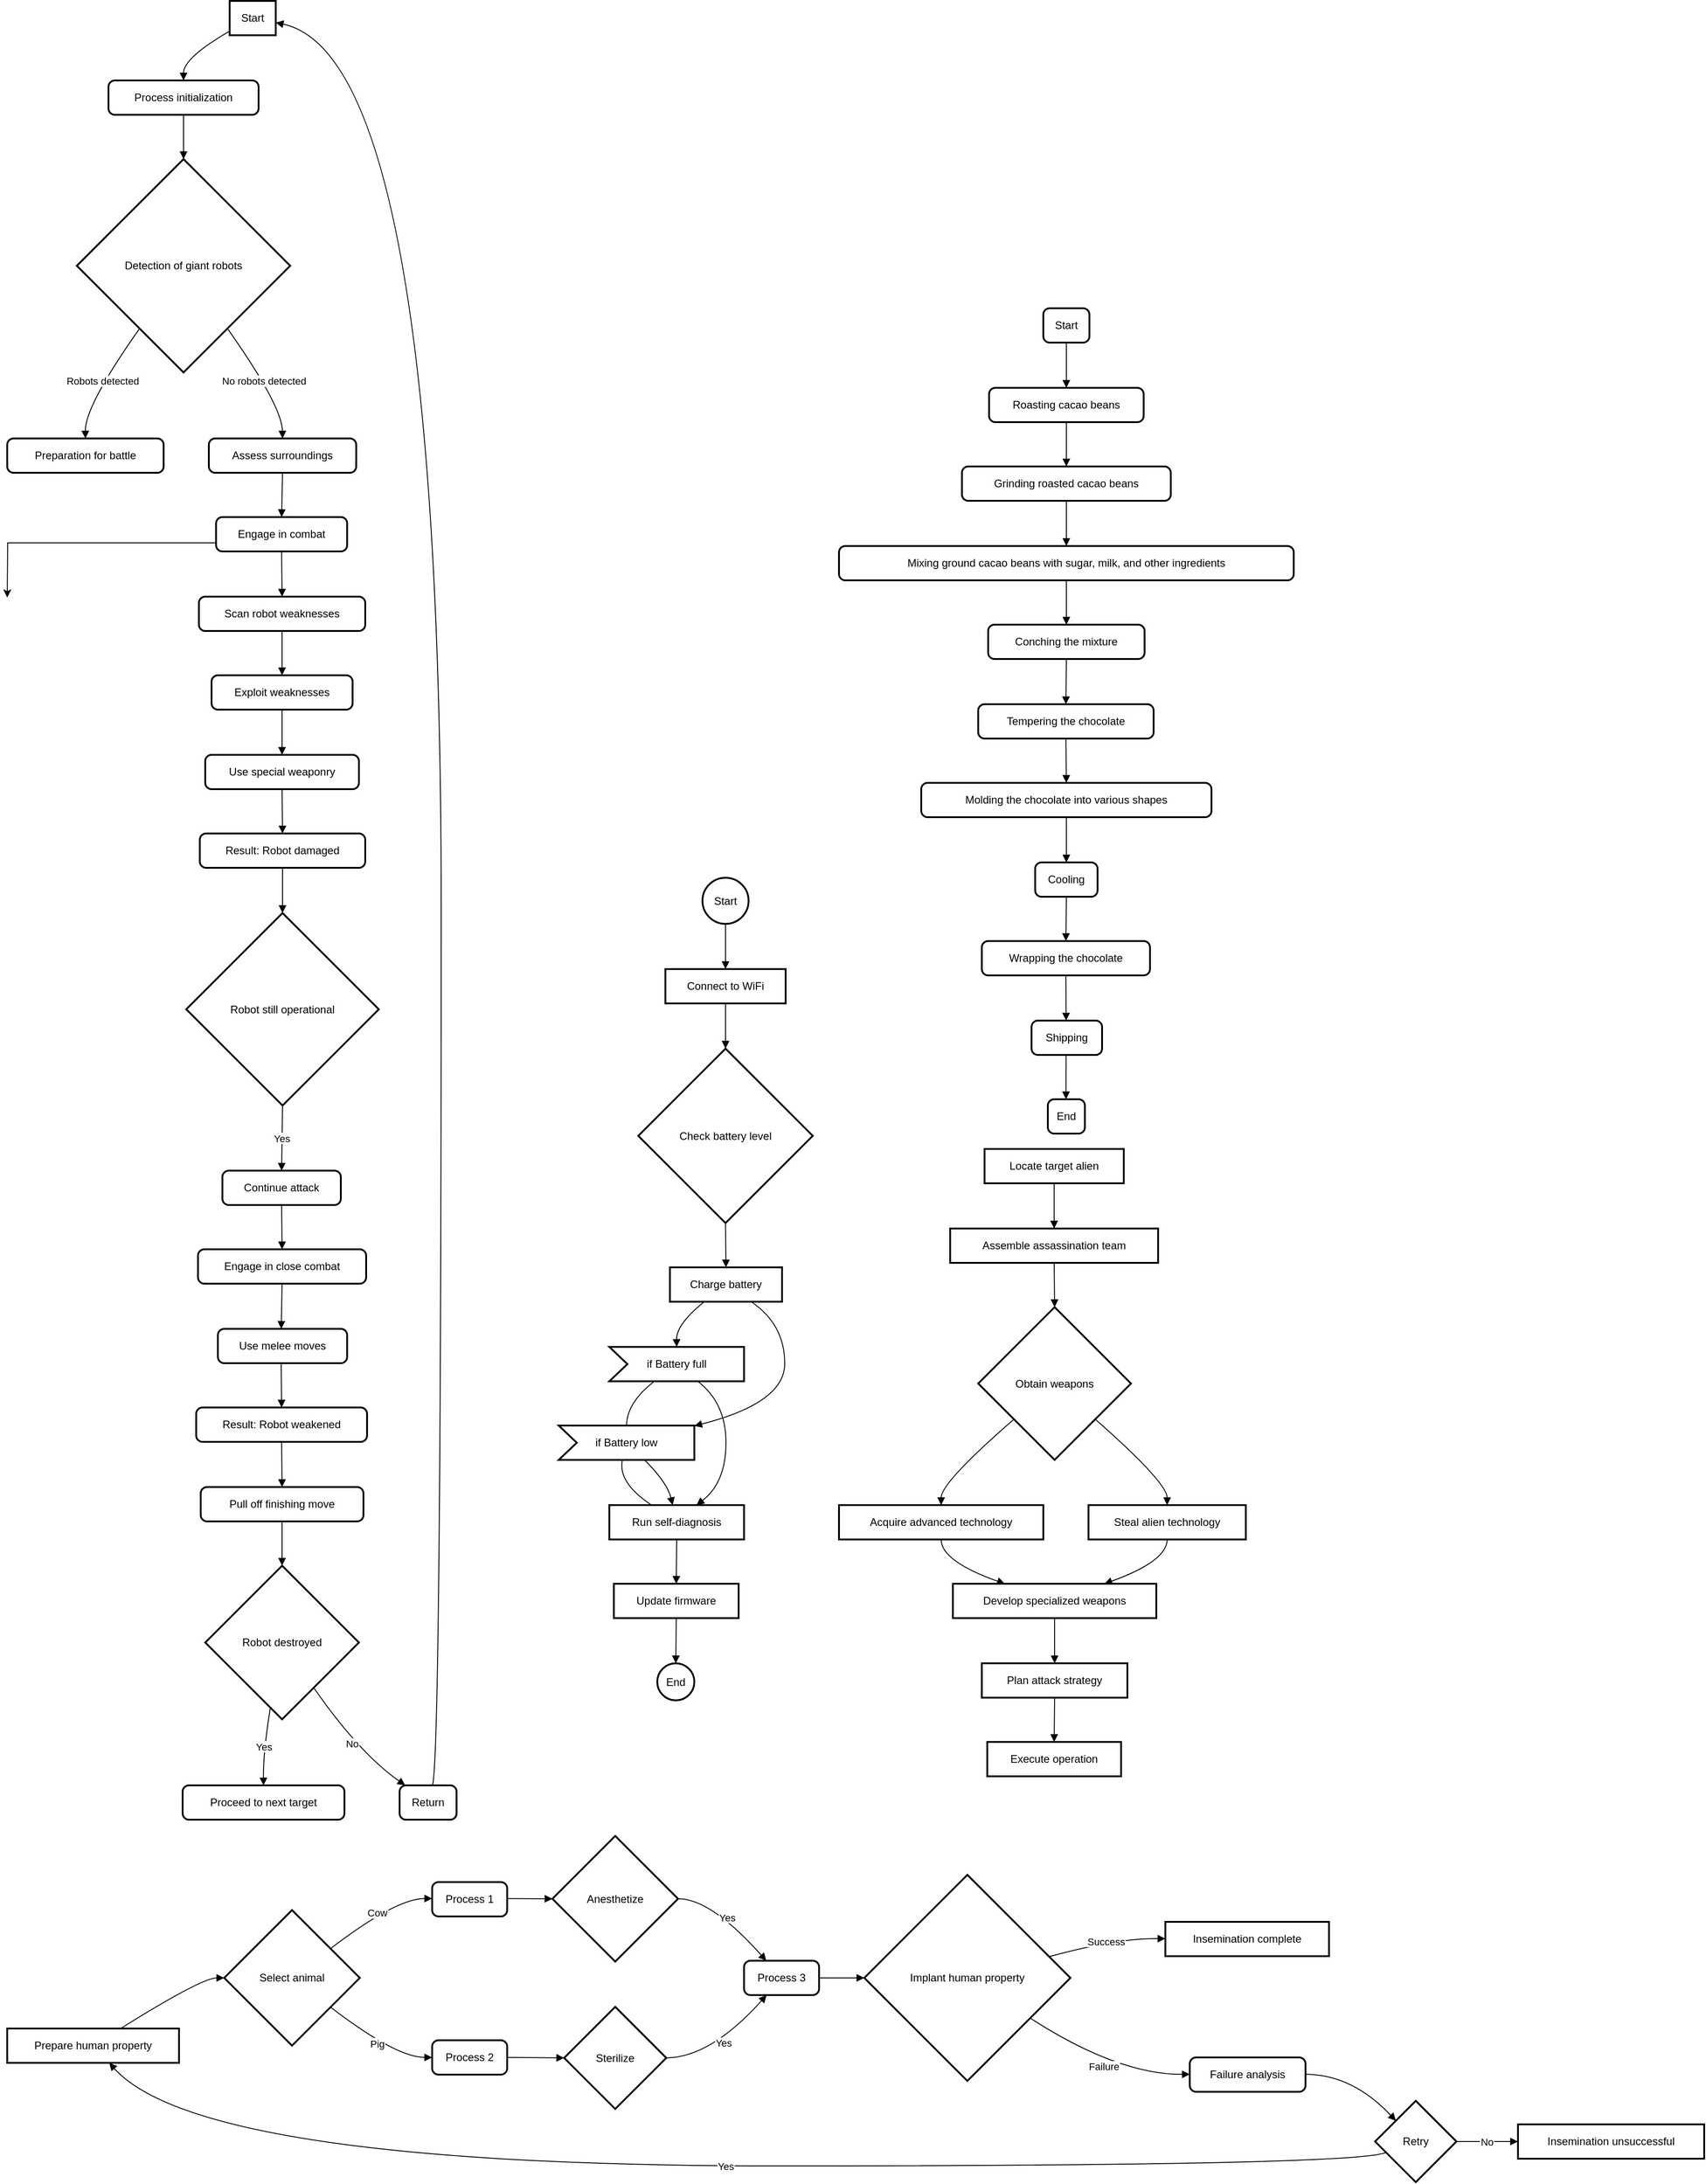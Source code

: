 <mxfile version="24.7.6">
  <diagram name="Page-1" id="R3QL27ZRKSAXmsxr0TTM">
    <mxGraphModel dx="1333" dy="698" grid="1" gridSize="10" guides="1" tooltips="1" connect="1" arrows="1" fold="1" page="1" pageScale="1" pageWidth="850" pageHeight="1100" math="0" shadow="0">
      <root>
        <mxCell id="0" />
        <mxCell id="1" parent="0" />
        <mxCell id="m0V3_cafG3HXBkxv4FI2-154" value="Start" style="whiteSpace=wrap;strokeWidth=2;" parent="1" vertex="1">
          <mxGeometry x="266" y="250" width="51" height="38" as="geometry" />
        </mxCell>
        <mxCell id="m0V3_cafG3HXBkxv4FI2-155" value="Process initialization" style="rounded=1;absoluteArcSize=1;arcSize=14;whiteSpace=wrap;strokeWidth=2;" parent="1" vertex="1">
          <mxGeometry x="132" y="338" width="166" height="38" as="geometry" />
        </mxCell>
        <mxCell id="m0V3_cafG3HXBkxv4FI2-156" value="Detection of giant robots" style="rhombus;strokeWidth=2;whiteSpace=wrap;" parent="1" vertex="1">
          <mxGeometry x="97" y="425" width="236" height="236" as="geometry" />
        </mxCell>
        <mxCell id="m0V3_cafG3HXBkxv4FI2-157" value="Preparation for battle" style="rounded=1;absoluteArcSize=1;arcSize=14;whiteSpace=wrap;strokeWidth=2;" parent="1" vertex="1">
          <mxGeometry x="20" y="734" width="173" height="38" as="geometry" />
        </mxCell>
        <mxCell id="m0V3_cafG3HXBkxv4FI2-158" value="Assess surroundings" style="rounded=1;absoluteArcSize=1;arcSize=14;whiteSpace=wrap;strokeWidth=2;" parent="1" vertex="1">
          <mxGeometry x="243" y="734" width="163" height="38" as="geometry" />
        </mxCell>
        <mxCell id="SsZHhjjecD1MKSMmekDV-85" style="edgeStyle=orthogonalEdgeStyle;rounded=0;orthogonalLoop=1;jettySize=auto;html=1;exitX=0;exitY=0.75;exitDx=0;exitDy=0;" edge="1" parent="1" source="m0V3_cafG3HXBkxv4FI2-159">
          <mxGeometry relative="1" as="geometry">
            <mxPoint x="20" y="910" as="targetPoint" />
          </mxGeometry>
        </mxCell>
        <mxCell id="m0V3_cafG3HXBkxv4FI2-159" value="Engage in combat" style="rounded=1;absoluteArcSize=1;arcSize=14;whiteSpace=wrap;strokeWidth=2;" parent="1" vertex="1">
          <mxGeometry x="251" y="821" width="145" height="38" as="geometry" />
        </mxCell>
        <mxCell id="m0V3_cafG3HXBkxv4FI2-160" value="Scan robot weaknesses" style="rounded=1;absoluteArcSize=1;arcSize=14;whiteSpace=wrap;strokeWidth=2;" parent="1" vertex="1">
          <mxGeometry x="232" y="909" width="184" height="38" as="geometry" />
        </mxCell>
        <mxCell id="m0V3_cafG3HXBkxv4FI2-161" value="Exploit weaknesses" style="rounded=1;absoluteArcSize=1;arcSize=14;whiteSpace=wrap;strokeWidth=2;" parent="1" vertex="1">
          <mxGeometry x="246" y="996" width="156" height="38" as="geometry" />
        </mxCell>
        <mxCell id="m0V3_cafG3HXBkxv4FI2-162" value="Use special weaponry" style="rounded=1;absoluteArcSize=1;arcSize=14;whiteSpace=wrap;strokeWidth=2;" parent="1" vertex="1">
          <mxGeometry x="239" y="1084" width="170" height="38" as="geometry" />
        </mxCell>
        <mxCell id="m0V3_cafG3HXBkxv4FI2-163" value="Result: Robot damaged" style="rounded=1;absoluteArcSize=1;arcSize=14;whiteSpace=wrap;strokeWidth=2;" parent="1" vertex="1">
          <mxGeometry x="233" y="1171" width="183" height="38" as="geometry" />
        </mxCell>
        <mxCell id="m0V3_cafG3HXBkxv4FI2-164" value="Robot still operational" style="rhombus;strokeWidth=2;whiteSpace=wrap;" parent="1" vertex="1">
          <mxGeometry x="218" y="1259" width="213" height="213" as="geometry" />
        </mxCell>
        <mxCell id="m0V3_cafG3HXBkxv4FI2-165" value="Continue attack" style="rounded=1;absoluteArcSize=1;arcSize=14;whiteSpace=wrap;strokeWidth=2;" parent="1" vertex="1">
          <mxGeometry x="258" y="1544" width="131" height="38" as="geometry" />
        </mxCell>
        <mxCell id="m0V3_cafG3HXBkxv4FI2-166" value="Engage in close combat" style="rounded=1;absoluteArcSize=1;arcSize=14;whiteSpace=wrap;strokeWidth=2;" parent="1" vertex="1">
          <mxGeometry x="231" y="1631" width="186" height="38" as="geometry" />
        </mxCell>
        <mxCell id="m0V3_cafG3HXBkxv4FI2-167" value="Use melee moves" style="rounded=1;absoluteArcSize=1;arcSize=14;whiteSpace=wrap;strokeWidth=2;" parent="1" vertex="1">
          <mxGeometry x="253" y="1719" width="143" height="38" as="geometry" />
        </mxCell>
        <mxCell id="m0V3_cafG3HXBkxv4FI2-168" value="Result: Robot weakened" style="rounded=1;absoluteArcSize=1;arcSize=14;whiteSpace=wrap;strokeWidth=2;" parent="1" vertex="1">
          <mxGeometry x="229" y="1806" width="189" height="38" as="geometry" />
        </mxCell>
        <mxCell id="m0V3_cafG3HXBkxv4FI2-169" value="Pull off finishing move" style="rounded=1;absoluteArcSize=1;arcSize=14;whiteSpace=wrap;strokeWidth=2;" parent="1" vertex="1">
          <mxGeometry x="234" y="1894" width="180" height="38" as="geometry" />
        </mxCell>
        <mxCell id="m0V3_cafG3HXBkxv4FI2-170" value="Robot destroyed" style="rhombus;strokeWidth=2;whiteSpace=wrap;" parent="1" vertex="1">
          <mxGeometry x="239" y="1981" width="170" height="170" as="geometry" />
        </mxCell>
        <mxCell id="m0V3_cafG3HXBkxv4FI2-171" value="Proceed to next target" style="rounded=1;absoluteArcSize=1;arcSize=14;whiteSpace=wrap;strokeWidth=2;" parent="1" vertex="1">
          <mxGeometry x="214" y="2224" width="179" height="38" as="geometry" />
        </mxCell>
        <mxCell id="m0V3_cafG3HXBkxv4FI2-172" value="Return" style="rounded=1;absoluteArcSize=1;arcSize=14;whiteSpace=wrap;strokeWidth=2;" parent="1" vertex="1">
          <mxGeometry x="454" y="2224" width="63" height="38" as="geometry" />
        </mxCell>
        <mxCell id="m0V3_cafG3HXBkxv4FI2-173" value="" style="curved=1;startArrow=none;endArrow=block;exitX=0;exitY=0.88;entryX=0.5;entryY=-0.01;rounded=0;" parent="1" source="m0V3_cafG3HXBkxv4FI2-154" target="m0V3_cafG3HXBkxv4FI2-155" edge="1">
          <mxGeometry relative="1" as="geometry">
            <Array as="points">
              <mxPoint x="215" y="313" />
            </Array>
          </mxGeometry>
        </mxCell>
        <mxCell id="m0V3_cafG3HXBkxv4FI2-174" value="" style="curved=1;startArrow=none;endArrow=block;exitX=0.5;exitY=0.97;entryX=0.5;entryY=0;rounded=0;" parent="1" source="m0V3_cafG3HXBkxv4FI2-155" target="m0V3_cafG3HXBkxv4FI2-156" edge="1">
          <mxGeometry relative="1" as="geometry">
            <Array as="points" />
          </mxGeometry>
        </mxCell>
        <mxCell id="m0V3_cafG3HXBkxv4FI2-175" value="Robots detected" style="curved=1;startArrow=none;endArrow=block;exitX=0.15;exitY=1;entryX=0.5;entryY=-0.01;rounded=0;" parent="1" source="m0V3_cafG3HXBkxv4FI2-156" target="m0V3_cafG3HXBkxv4FI2-157" edge="1">
          <mxGeometry relative="1" as="geometry">
            <Array as="points">
              <mxPoint x="106" y="698" />
            </Array>
          </mxGeometry>
        </mxCell>
        <mxCell id="m0V3_cafG3HXBkxv4FI2-176" value="No robots detected" style="curved=1;startArrow=none;endArrow=block;exitX=0.85;exitY=1;entryX=0.5;entryY=-0.01;rounded=0;" parent="1" source="m0V3_cafG3HXBkxv4FI2-156" target="m0V3_cafG3HXBkxv4FI2-158" edge="1">
          <mxGeometry relative="1" as="geometry">
            <Array as="points">
              <mxPoint x="324" y="698" />
            </Array>
          </mxGeometry>
        </mxCell>
        <mxCell id="m0V3_cafG3HXBkxv4FI2-177" value="" style="curved=1;startArrow=none;endArrow=block;exitX=0.5;exitY=0.98;entryX=0.5;entryY=0.01;rounded=0;" parent="1" source="m0V3_cafG3HXBkxv4FI2-158" target="m0V3_cafG3HXBkxv4FI2-159" edge="1">
          <mxGeometry relative="1" as="geometry">
            <Array as="points" />
          </mxGeometry>
        </mxCell>
        <mxCell id="m0V3_cafG3HXBkxv4FI2-178" value="" style="curved=1;startArrow=none;endArrow=block;exitX=0.5;exitY=0.99;entryX=0.5;entryY=-0.01;rounded=0;" parent="1" source="m0V3_cafG3HXBkxv4FI2-159" target="m0V3_cafG3HXBkxv4FI2-160" edge="1">
          <mxGeometry relative="1" as="geometry">
            <Array as="points" />
          </mxGeometry>
        </mxCell>
        <mxCell id="m0V3_cafG3HXBkxv4FI2-179" value="" style="curved=1;startArrow=none;endArrow=block;exitX=0.5;exitY=0.98;entryX=0.5;entryY=0.01;rounded=0;" parent="1" source="m0V3_cafG3HXBkxv4FI2-160" target="m0V3_cafG3HXBkxv4FI2-161" edge="1">
          <mxGeometry relative="1" as="geometry">
            <Array as="points" />
          </mxGeometry>
        </mxCell>
        <mxCell id="m0V3_cafG3HXBkxv4FI2-180" value="" style="curved=1;startArrow=none;endArrow=block;exitX=0.5;exitY=0.99;entryX=0.5;entryY=-0.01;rounded=0;" parent="1" source="m0V3_cafG3HXBkxv4FI2-161" target="m0V3_cafG3HXBkxv4FI2-162" edge="1">
          <mxGeometry relative="1" as="geometry">
            <Array as="points" />
          </mxGeometry>
        </mxCell>
        <mxCell id="m0V3_cafG3HXBkxv4FI2-181" value="" style="curved=1;startArrow=none;endArrow=block;exitX=0.5;exitY=0.98;entryX=0.5;entryY=0.01;rounded=0;" parent="1" source="m0V3_cafG3HXBkxv4FI2-162" target="m0V3_cafG3HXBkxv4FI2-163" edge="1">
          <mxGeometry relative="1" as="geometry">
            <Array as="points" />
          </mxGeometry>
        </mxCell>
        <mxCell id="m0V3_cafG3HXBkxv4FI2-182" value="" style="curved=1;startArrow=none;endArrow=block;exitX=0.5;exitY=0.99;entryX=0.5;entryY=0;rounded=0;" parent="1" source="m0V3_cafG3HXBkxv4FI2-163" target="m0V3_cafG3HXBkxv4FI2-164" edge="1">
          <mxGeometry relative="1" as="geometry">
            <Array as="points" />
          </mxGeometry>
        </mxCell>
        <mxCell id="m0V3_cafG3HXBkxv4FI2-183" value="Yes" style="curved=1;startArrow=none;endArrow=block;exitX=0.5;exitY=1;entryX=0.5;entryY=-0.01;rounded=0;" parent="1" source="m0V3_cafG3HXBkxv4FI2-164" target="m0V3_cafG3HXBkxv4FI2-165" edge="1">
          <mxGeometry relative="1" as="geometry">
            <Array as="points" />
          </mxGeometry>
        </mxCell>
        <mxCell id="m0V3_cafG3HXBkxv4FI2-184" value="" style="curved=1;startArrow=none;endArrow=block;exitX=0.5;exitY=0.98;entryX=0.5;entryY=0.01;rounded=0;" parent="1" source="m0V3_cafG3HXBkxv4FI2-165" target="m0V3_cafG3HXBkxv4FI2-166" edge="1">
          <mxGeometry relative="1" as="geometry">
            <Array as="points" />
          </mxGeometry>
        </mxCell>
        <mxCell id="m0V3_cafG3HXBkxv4FI2-185" value="" style="curved=1;startArrow=none;endArrow=block;exitX=0.5;exitY=0.99;entryX=0.49;entryY=-0.01;rounded=0;" parent="1" source="m0V3_cafG3HXBkxv4FI2-166" target="m0V3_cafG3HXBkxv4FI2-167" edge="1">
          <mxGeometry relative="1" as="geometry">
            <Array as="points" />
          </mxGeometry>
        </mxCell>
        <mxCell id="m0V3_cafG3HXBkxv4FI2-186" value="" style="curved=1;startArrow=none;endArrow=block;exitX=0.49;exitY=0.98;entryX=0.5;entryY=0.01;rounded=0;" parent="1" source="m0V3_cafG3HXBkxv4FI2-167" target="m0V3_cafG3HXBkxv4FI2-168" edge="1">
          <mxGeometry relative="1" as="geometry">
            <Array as="points" />
          </mxGeometry>
        </mxCell>
        <mxCell id="m0V3_cafG3HXBkxv4FI2-187" value="" style="curved=1;startArrow=none;endArrow=block;exitX=0.5;exitY=0.99;entryX=0.5;entryY=-0.01;rounded=0;" parent="1" source="m0V3_cafG3HXBkxv4FI2-168" target="m0V3_cafG3HXBkxv4FI2-169" edge="1">
          <mxGeometry relative="1" as="geometry">
            <Array as="points" />
          </mxGeometry>
        </mxCell>
        <mxCell id="m0V3_cafG3HXBkxv4FI2-188" value="" style="curved=1;startArrow=none;endArrow=block;exitX=0.5;exitY=0.98;entryX=0.5;entryY=0;rounded=0;" parent="1" source="m0V3_cafG3HXBkxv4FI2-169" target="m0V3_cafG3HXBkxv4FI2-170" edge="1">
          <mxGeometry relative="1" as="geometry">
            <Array as="points" />
          </mxGeometry>
        </mxCell>
        <mxCell id="m0V3_cafG3HXBkxv4FI2-189" value="Yes" style="curved=1;startArrow=none;endArrow=block;exitX=0.41;exitY=1;entryX=0.5;entryY=-0.01;rounded=0;" parent="1" source="m0V3_cafG3HXBkxv4FI2-170" target="m0V3_cafG3HXBkxv4FI2-171" edge="1">
          <mxGeometry relative="1" as="geometry">
            <Array as="points">
              <mxPoint x="303" y="2188" />
            </Array>
          </mxGeometry>
        </mxCell>
        <mxCell id="m0V3_cafG3HXBkxv4FI2-190" value="No" style="curved=1;startArrow=none;endArrow=block;exitX=0.85;exitY=1;entryX=0.09;entryY=-0.01;rounded=0;" parent="1" source="m0V3_cafG3HXBkxv4FI2-170" target="m0V3_cafG3HXBkxv4FI2-172" edge="1">
          <mxGeometry relative="1" as="geometry">
            <Array as="points">
              <mxPoint x="409" y="2188" />
            </Array>
          </mxGeometry>
        </mxCell>
        <mxCell id="m0V3_cafG3HXBkxv4FI2-191" value="" style="curved=1;startArrow=none;endArrow=block;exitX=0.58;exitY=-0.01;entryX=1;entryY=0.63;rounded=0;" parent="1" source="m0V3_cafG3HXBkxv4FI2-172" target="m0V3_cafG3HXBkxv4FI2-154" edge="1">
          <mxGeometry relative="1" as="geometry">
            <Array as="points">
              <mxPoint x="500" y="2188" />
              <mxPoint x="500" y="313" />
            </Array>
          </mxGeometry>
        </mxCell>
        <mxCell id="m0V3_cafG3HXBkxv4FI2-192" value="Start" style="ellipse;aspect=fixed;strokeWidth=2;whiteSpace=wrap;" parent="1" vertex="1">
          <mxGeometry x="789" y="1220" width="51" height="51" as="geometry" />
        </mxCell>
        <mxCell id="m0V3_cafG3HXBkxv4FI2-193" value="Connect to WiFi" style="whiteSpace=wrap;strokeWidth=2;" parent="1" vertex="1">
          <mxGeometry x="748" y="1321" width="133" height="38" as="geometry" />
        </mxCell>
        <mxCell id="m0V3_cafG3HXBkxv4FI2-194" value="Check battery level" style="rhombus;strokeWidth=2;whiteSpace=wrap;" parent="1" vertex="1">
          <mxGeometry x="718" y="1409" width="193" height="193" as="geometry" />
        </mxCell>
        <mxCell id="m0V3_cafG3HXBkxv4FI2-195" value="Charge battery" style="whiteSpace=wrap;strokeWidth=2;" parent="1" vertex="1">
          <mxGeometry x="753" y="1651" width="124" height="38" as="geometry" />
        </mxCell>
        <mxCell id="m0V3_cafG3HXBkxv4FI2-196" value="if Battery full" style="shape=mxgraph.arrows2.arrow;dy=0;dx=0;notch=20;strokeWidth=2;whiteSpace=wrap;" parent="1" vertex="1">
          <mxGeometry x="686" y="1739" width="149" height="38" as="geometry" />
        </mxCell>
        <mxCell id="m0V3_cafG3HXBkxv4FI2-197" value="if Battery low" style="shape=mxgraph.arrows2.arrow;dy=0;dx=0;notch=20;strokeWidth=2;whiteSpace=wrap;" parent="1" vertex="1">
          <mxGeometry x="630" y="1826" width="150" height="38" as="geometry" />
        </mxCell>
        <mxCell id="m0V3_cafG3HXBkxv4FI2-198" value="Run self-diagnosis" style="whiteSpace=wrap;strokeWidth=2;" parent="1" vertex="1">
          <mxGeometry x="686" y="1914" width="149" height="38" as="geometry" />
        </mxCell>
        <mxCell id="m0V3_cafG3HXBkxv4FI2-199" value="Update firmware" style="whiteSpace=wrap;strokeWidth=2;" parent="1" vertex="1">
          <mxGeometry x="691" y="2001" width="138" height="38" as="geometry" />
        </mxCell>
        <mxCell id="m0V3_cafG3HXBkxv4FI2-200" value="End" style="ellipse;aspect=fixed;strokeWidth=2;whiteSpace=wrap;" parent="1" vertex="1">
          <mxGeometry x="739" y="2089" width="41" height="41" as="geometry" />
        </mxCell>
        <mxCell id="m0V3_cafG3HXBkxv4FI2-201" value="" style="curved=1;startArrow=none;endArrow=none;exitX=0.34;exitY=0.98;entryX=0.5;entryY=0.01;rounded=0;" parent="1" source="m0V3_cafG3HXBkxv4FI2-196" target="m0V3_cafG3HXBkxv4FI2-197" edge="1">
          <mxGeometry relative="1" as="geometry">
            <Array as="points">
              <mxPoint x="705" y="1801" />
            </Array>
          </mxGeometry>
        </mxCell>
        <mxCell id="m0V3_cafG3HXBkxv4FI2-202" value="" style="curved=1;startArrow=none;endArrow=none;exitX=0.47;exitY=0.99;entryX=0.31;entryY=-0.01;rounded=0;" parent="1" source="m0V3_cafG3HXBkxv4FI2-197" target="m0V3_cafG3HXBkxv4FI2-198" edge="1">
          <mxGeometry relative="1" as="geometry">
            <Array as="points">
              <mxPoint x="695" y="1889" />
            </Array>
          </mxGeometry>
        </mxCell>
        <mxCell id="m0V3_cafG3HXBkxv4FI2-203" value="" style="curved=1;startArrow=none;endArrow=block;exitX=0.5;exitY=1;entryX=0.5;entryY=0.01;rounded=0;" parent="1" source="m0V3_cafG3HXBkxv4FI2-192" target="m0V3_cafG3HXBkxv4FI2-193" edge="1">
          <mxGeometry relative="1" as="geometry">
            <Array as="points" />
          </mxGeometry>
        </mxCell>
        <mxCell id="m0V3_cafG3HXBkxv4FI2-204" value="" style="curved=1;startArrow=none;endArrow=block;exitX=0.5;exitY=0.99;entryX=0.5;entryY=0;rounded=0;" parent="1" source="m0V3_cafG3HXBkxv4FI2-193" target="m0V3_cafG3HXBkxv4FI2-194" edge="1">
          <mxGeometry relative="1" as="geometry">
            <Array as="points" />
          </mxGeometry>
        </mxCell>
        <mxCell id="m0V3_cafG3HXBkxv4FI2-205" value="" style="curved=1;startArrow=none;endArrow=block;exitX=0.5;exitY=1;entryX=0.5;entryY=0.01;rounded=0;" parent="1" source="m0V3_cafG3HXBkxv4FI2-194" target="m0V3_cafG3HXBkxv4FI2-195" edge="1">
          <mxGeometry relative="1" as="geometry">
            <Array as="points" />
          </mxGeometry>
        </mxCell>
        <mxCell id="m0V3_cafG3HXBkxv4FI2-206" value="" style="curved=1;startArrow=none;endArrow=block;exitX=0.31;exitY=0.99;entryX=0.5;entryY=-0.01;rounded=0;" parent="1" source="m0V3_cafG3HXBkxv4FI2-195" target="m0V3_cafG3HXBkxv4FI2-196" edge="1">
          <mxGeometry relative="1" as="geometry">
            <Array as="points">
              <mxPoint x="760" y="1714" />
            </Array>
          </mxGeometry>
        </mxCell>
        <mxCell id="m0V3_cafG3HXBkxv4FI2-207" value="" style="curved=1;startArrow=none;endArrow=block;exitX=0.72;exitY=0.99;entryX=1;entryY=0.01;rounded=0;" parent="1" source="m0V3_cafG3HXBkxv4FI2-195" target="m0V3_cafG3HXBkxv4FI2-197" edge="1">
          <mxGeometry relative="1" as="geometry">
            <Array as="points">
              <mxPoint x="880" y="1714" />
              <mxPoint x="880" y="1801" />
            </Array>
          </mxGeometry>
        </mxCell>
        <mxCell id="m0V3_cafG3HXBkxv4FI2-208" value="" style="curved=1;startArrow=none;endArrow=block;exitX=0.65;exitY=0.98;entryX=0.65;entryY=-0.01;rounded=0;" parent="1" source="m0V3_cafG3HXBkxv4FI2-196" target="m0V3_cafG3HXBkxv4FI2-198" edge="1">
          <mxGeometry relative="1" as="geometry">
            <Array as="points">
              <mxPoint x="815" y="1801" />
              <mxPoint x="815" y="1889" />
            </Array>
          </mxGeometry>
        </mxCell>
        <mxCell id="m0V3_cafG3HXBkxv4FI2-209" value="" style="curved=1;startArrow=none;endArrow=block;exitX=0.63;exitY=0.99;entryX=0.47;entryY=-0.01;rounded=0;" parent="1" source="m0V3_cafG3HXBkxv4FI2-197" target="m0V3_cafG3HXBkxv4FI2-198" edge="1">
          <mxGeometry relative="1" as="geometry">
            <Array as="points">
              <mxPoint x="750" y="1889" />
            </Array>
          </mxGeometry>
        </mxCell>
        <mxCell id="m0V3_cafG3HXBkxv4FI2-210" value="" style="curved=1;startArrow=none;endArrow=block;exitX=0.5;exitY=0.98;entryX=0.5;entryY=0.01;rounded=0;" parent="1" source="m0V3_cafG3HXBkxv4FI2-198" target="m0V3_cafG3HXBkxv4FI2-199" edge="1">
          <mxGeometry relative="1" as="geometry">
            <Array as="points" />
          </mxGeometry>
        </mxCell>
        <mxCell id="m0V3_cafG3HXBkxv4FI2-211" value="" style="curved=1;startArrow=none;endArrow=block;exitX=0.5;exitY=0.99;entryX=0.51;entryY=-0.01;rounded=0;" parent="1" source="m0V3_cafG3HXBkxv4FI2-199" target="m0V3_cafG3HXBkxv4FI2-200" edge="1">
          <mxGeometry relative="1" as="geometry">
            <Array as="points" />
          </mxGeometry>
        </mxCell>
        <mxCell id="SsZHhjjecD1MKSMmekDV-1" value="Start" style="rounded=1;absoluteArcSize=1;arcSize=14;whiteSpace=wrap;strokeWidth=2;" vertex="1" parent="1">
          <mxGeometry x="1166" y="590" width="51" height="38" as="geometry" />
        </mxCell>
        <mxCell id="SsZHhjjecD1MKSMmekDV-2" value="Roasting cacao beans" style="rounded=1;absoluteArcSize=1;arcSize=14;whiteSpace=wrap;strokeWidth=2;" vertex="1" parent="1">
          <mxGeometry x="1106" y="678" width="171" height="38" as="geometry" />
        </mxCell>
        <mxCell id="SsZHhjjecD1MKSMmekDV-3" value="Grinding roasted cacao beans" style="rounded=1;absoluteArcSize=1;arcSize=14;whiteSpace=wrap;strokeWidth=2;" vertex="1" parent="1">
          <mxGeometry x="1076" y="765" width="231" height="38" as="geometry" />
        </mxCell>
        <mxCell id="SsZHhjjecD1MKSMmekDV-4" value="Mixing ground cacao beans with sugar, milk, and other ingredients" style="rounded=1;absoluteArcSize=1;arcSize=14;whiteSpace=wrap;strokeWidth=2;" vertex="1" parent="1">
          <mxGeometry x="940" y="853" width="503" height="38" as="geometry" />
        </mxCell>
        <mxCell id="SsZHhjjecD1MKSMmekDV-5" value="Conching the mixture" style="rounded=1;absoluteArcSize=1;arcSize=14;whiteSpace=wrap;strokeWidth=2;" vertex="1" parent="1">
          <mxGeometry x="1105" y="940" width="173" height="38" as="geometry" />
        </mxCell>
        <mxCell id="SsZHhjjecD1MKSMmekDV-6" value="Tempering the chocolate" style="rounded=1;absoluteArcSize=1;arcSize=14;whiteSpace=wrap;strokeWidth=2;" vertex="1" parent="1">
          <mxGeometry x="1094" y="1028" width="194" height="38" as="geometry" />
        </mxCell>
        <mxCell id="SsZHhjjecD1MKSMmekDV-7" value="Molding the chocolate into various shapes" style="rounded=1;absoluteArcSize=1;arcSize=14;whiteSpace=wrap;strokeWidth=2;" vertex="1" parent="1">
          <mxGeometry x="1031" y="1115" width="321" height="38" as="geometry" />
        </mxCell>
        <mxCell id="SsZHhjjecD1MKSMmekDV-8" value="Cooling" style="rounded=1;absoluteArcSize=1;arcSize=14;whiteSpace=wrap;strokeWidth=2;" vertex="1" parent="1">
          <mxGeometry x="1157" y="1203" width="69" height="38" as="geometry" />
        </mxCell>
        <mxCell id="SsZHhjjecD1MKSMmekDV-9" value="Wrapping the chocolate" style="rounded=1;absoluteArcSize=1;arcSize=14;whiteSpace=wrap;strokeWidth=2;" vertex="1" parent="1">
          <mxGeometry x="1098" y="1290" width="186" height="38" as="geometry" />
        </mxCell>
        <mxCell id="SsZHhjjecD1MKSMmekDV-10" value="Shipping" style="rounded=1;absoluteArcSize=1;arcSize=14;whiteSpace=wrap;strokeWidth=2;" vertex="1" parent="1">
          <mxGeometry x="1153" y="1378" width="78" height="38" as="geometry" />
        </mxCell>
        <mxCell id="SsZHhjjecD1MKSMmekDV-11" value="End" style="rounded=1;absoluteArcSize=1;arcSize=14;whiteSpace=wrap;strokeWidth=2;" vertex="1" parent="1">
          <mxGeometry x="1171" y="1465" width="41" height="38" as="geometry" />
        </mxCell>
        <mxCell id="SsZHhjjecD1MKSMmekDV-12" value="" style="curved=1;startArrow=none;endArrow=block;exitX=0.5;exitY=0.99;entryX=0.5;entryY=-0.01;rounded=0;" edge="1" parent="1" source="SsZHhjjecD1MKSMmekDV-1" target="SsZHhjjecD1MKSMmekDV-2">
          <mxGeometry relative="1" as="geometry">
            <Array as="points" />
          </mxGeometry>
        </mxCell>
        <mxCell id="SsZHhjjecD1MKSMmekDV-13" value="" style="curved=1;startArrow=none;endArrow=block;exitX=0.5;exitY=0.97;entryX=0.5;entryY=0;rounded=0;" edge="1" parent="1" source="SsZHhjjecD1MKSMmekDV-2" target="SsZHhjjecD1MKSMmekDV-3">
          <mxGeometry relative="1" as="geometry">
            <Array as="points" />
          </mxGeometry>
        </mxCell>
        <mxCell id="SsZHhjjecD1MKSMmekDV-14" value="" style="curved=1;startArrow=none;endArrow=block;exitX=0.5;exitY=0.99;entryX=0.5;entryY=-0.01;rounded=0;" edge="1" parent="1" source="SsZHhjjecD1MKSMmekDV-3" target="SsZHhjjecD1MKSMmekDV-4">
          <mxGeometry relative="1" as="geometry">
            <Array as="points" />
          </mxGeometry>
        </mxCell>
        <mxCell id="SsZHhjjecD1MKSMmekDV-15" value="" style="curved=1;startArrow=none;endArrow=block;exitX=0.5;exitY=0.97;entryX=0.5;entryY=0;rounded=0;" edge="1" parent="1" source="SsZHhjjecD1MKSMmekDV-4" target="SsZHhjjecD1MKSMmekDV-5">
          <mxGeometry relative="1" as="geometry">
            <Array as="points" />
          </mxGeometry>
        </mxCell>
        <mxCell id="SsZHhjjecD1MKSMmekDV-16" value="" style="curved=1;startArrow=none;endArrow=block;exitX=0.5;exitY=0.99;entryX=0.5;entryY=-0.01;rounded=0;" edge="1" parent="1" source="SsZHhjjecD1MKSMmekDV-5" target="SsZHhjjecD1MKSMmekDV-6">
          <mxGeometry relative="1" as="geometry">
            <Array as="points" />
          </mxGeometry>
        </mxCell>
        <mxCell id="SsZHhjjecD1MKSMmekDV-17" value="" style="curved=1;startArrow=none;endArrow=block;exitX=0.5;exitY=0.97;entryX=0.5;entryY=0;rounded=0;" edge="1" parent="1" source="SsZHhjjecD1MKSMmekDV-6" target="SsZHhjjecD1MKSMmekDV-7">
          <mxGeometry relative="1" as="geometry">
            <Array as="points" />
          </mxGeometry>
        </mxCell>
        <mxCell id="SsZHhjjecD1MKSMmekDV-18" value="" style="curved=1;startArrow=none;endArrow=block;exitX=0.5;exitY=0.99;entryX=0.5;entryY=-0.01;rounded=0;" edge="1" parent="1" source="SsZHhjjecD1MKSMmekDV-7" target="SsZHhjjecD1MKSMmekDV-8">
          <mxGeometry relative="1" as="geometry">
            <Array as="points" />
          </mxGeometry>
        </mxCell>
        <mxCell id="SsZHhjjecD1MKSMmekDV-19" value="" style="curved=1;startArrow=none;endArrow=block;exitX=0.5;exitY=0.97;entryX=0.5;entryY=0;rounded=0;" edge="1" parent="1" source="SsZHhjjecD1MKSMmekDV-8" target="SsZHhjjecD1MKSMmekDV-9">
          <mxGeometry relative="1" as="geometry">
            <Array as="points" />
          </mxGeometry>
        </mxCell>
        <mxCell id="SsZHhjjecD1MKSMmekDV-20" value="" style="curved=1;startArrow=none;endArrow=block;exitX=0.5;exitY=0.99;entryX=0.49;entryY=-0.01;rounded=0;" edge="1" parent="1" source="SsZHhjjecD1MKSMmekDV-9" target="SsZHhjjecD1MKSMmekDV-10">
          <mxGeometry relative="1" as="geometry">
            <Array as="points" />
          </mxGeometry>
        </mxCell>
        <mxCell id="SsZHhjjecD1MKSMmekDV-21" value="" style="curved=1;startArrow=none;endArrow=block;exitX=0.49;exitY=0.97;entryX=0.49;entryY=0;rounded=0;" edge="1" parent="1" source="SsZHhjjecD1MKSMmekDV-10" target="SsZHhjjecD1MKSMmekDV-11">
          <mxGeometry relative="1" as="geometry">
            <Array as="points" />
          </mxGeometry>
        </mxCell>
        <mxCell id="SsZHhjjecD1MKSMmekDV-22" value="Locate target alien" style="whiteSpace=wrap;strokeWidth=2;" vertex="1" parent="1">
          <mxGeometry x="1101" y="1520" width="154" height="38" as="geometry" />
        </mxCell>
        <mxCell id="SsZHhjjecD1MKSMmekDV-23" value="Assemble assassination team" style="whiteSpace=wrap;strokeWidth=2;" vertex="1" parent="1">
          <mxGeometry x="1063" y="1608" width="230" height="38" as="geometry" />
        </mxCell>
        <mxCell id="SsZHhjjecD1MKSMmekDV-24" value="Obtain weapons" style="rhombus;strokeWidth=2;whiteSpace=wrap;" vertex="1" parent="1">
          <mxGeometry x="1094" y="1695" width="169" height="169" as="geometry" />
        </mxCell>
        <mxCell id="SsZHhjjecD1MKSMmekDV-25" value="Acquire advanced technology" style="whiteSpace=wrap;strokeWidth=2;" vertex="1" parent="1">
          <mxGeometry x="940" y="1914" width="226" height="38" as="geometry" />
        </mxCell>
        <mxCell id="SsZHhjjecD1MKSMmekDV-26" value="Steal alien technology" style="whiteSpace=wrap;strokeWidth=2;" vertex="1" parent="1">
          <mxGeometry x="1216" y="1914" width="174" height="38" as="geometry" />
        </mxCell>
        <mxCell id="SsZHhjjecD1MKSMmekDV-27" value="Develop specialized weapons" style="whiteSpace=wrap;strokeWidth=2;" vertex="1" parent="1">
          <mxGeometry x="1066" y="2001" width="225" height="38" as="geometry" />
        </mxCell>
        <mxCell id="SsZHhjjecD1MKSMmekDV-28" value="Plan attack strategy" style="whiteSpace=wrap;strokeWidth=2;" vertex="1" parent="1">
          <mxGeometry x="1098" y="2089" width="161" height="38" as="geometry" />
        </mxCell>
        <mxCell id="SsZHhjjecD1MKSMmekDV-29" value="Execute operation" style="whiteSpace=wrap;strokeWidth=2;" vertex="1" parent="1">
          <mxGeometry x="1104" y="2176" width="148" height="38" as="geometry" />
        </mxCell>
        <mxCell id="SsZHhjjecD1MKSMmekDV-30" value="" style="curved=1;startArrow=none;endArrow=block;exitX=0.5;exitY=0.99;entryX=0.5;entryY=-0.01;rounded=0;" edge="1" parent="1" source="SsZHhjjecD1MKSMmekDV-22" target="SsZHhjjecD1MKSMmekDV-23">
          <mxGeometry relative="1" as="geometry">
            <Array as="points" />
          </mxGeometry>
        </mxCell>
        <mxCell id="SsZHhjjecD1MKSMmekDV-31" value="" style="curved=1;startArrow=none;endArrow=block;exitX=0.5;exitY=0.97;entryX=0.5;entryY=0;rounded=0;" edge="1" parent="1" source="SsZHhjjecD1MKSMmekDV-23" target="SsZHhjjecD1MKSMmekDV-24">
          <mxGeometry relative="1" as="geometry">
            <Array as="points" />
          </mxGeometry>
        </mxCell>
        <mxCell id="SsZHhjjecD1MKSMmekDV-32" value="" style="curved=1;startArrow=none;endArrow=block;exitX=0;exitY=0.94;entryX=0.5;entryY=-0.01;rounded=0;" edge="1" parent="1" source="SsZHhjjecD1MKSMmekDV-24" target="SsZHhjjecD1MKSMmekDV-25">
          <mxGeometry relative="1" as="geometry">
            <Array as="points">
              <mxPoint x="1053" y="1889" />
            </Array>
          </mxGeometry>
        </mxCell>
        <mxCell id="SsZHhjjecD1MKSMmekDV-33" value="" style="curved=1;startArrow=none;endArrow=block;exitX=1;exitY=0.94;entryX=0.5;entryY=-0.01;rounded=0;" edge="1" parent="1" source="SsZHhjjecD1MKSMmekDV-24" target="SsZHhjjecD1MKSMmekDV-26">
          <mxGeometry relative="1" as="geometry">
            <Array as="points">
              <mxPoint x="1303" y="1889" />
            </Array>
          </mxGeometry>
        </mxCell>
        <mxCell id="SsZHhjjecD1MKSMmekDV-34" value="" style="curved=1;startArrow=none;endArrow=block;exitX=0.5;exitY=0.98;entryX=0.26;entryY=0.01;rounded=0;" edge="1" parent="1" source="SsZHhjjecD1MKSMmekDV-25" target="SsZHhjjecD1MKSMmekDV-27">
          <mxGeometry relative="1" as="geometry">
            <Array as="points">
              <mxPoint x="1053" y="1976" />
            </Array>
          </mxGeometry>
        </mxCell>
        <mxCell id="SsZHhjjecD1MKSMmekDV-35" value="" style="curved=1;startArrow=none;endArrow=block;exitX=0.5;exitY=0.98;entryX=0.74;entryY=0.01;rounded=0;" edge="1" parent="1" source="SsZHhjjecD1MKSMmekDV-26" target="SsZHhjjecD1MKSMmekDV-27">
          <mxGeometry relative="1" as="geometry">
            <Array as="points">
              <mxPoint x="1303" y="1976" />
            </Array>
          </mxGeometry>
        </mxCell>
        <mxCell id="SsZHhjjecD1MKSMmekDV-36" value="" style="curved=1;startArrow=none;endArrow=block;exitX=0.5;exitY=0.99;entryX=0.5;entryY=-0.01;rounded=0;" edge="1" parent="1" source="SsZHhjjecD1MKSMmekDV-27" target="SsZHhjjecD1MKSMmekDV-28">
          <mxGeometry relative="1" as="geometry">
            <Array as="points" />
          </mxGeometry>
        </mxCell>
        <mxCell id="SsZHhjjecD1MKSMmekDV-37" value="" style="curved=1;startArrow=none;endArrow=block;exitX=0.5;exitY=0.98;entryX=0.5;entryY=0.01;rounded=0;" edge="1" parent="1" source="SsZHhjjecD1MKSMmekDV-28" target="SsZHhjjecD1MKSMmekDV-29">
          <mxGeometry relative="1" as="geometry">
            <Array as="points" />
          </mxGeometry>
        </mxCell>
        <mxCell id="SsZHhjjecD1MKSMmekDV-38" value="Prepare human property" style="whiteSpace=wrap;strokeWidth=2;" vertex="1" parent="1">
          <mxGeometry x="20" y="2493" width="190" height="38" as="geometry" />
        </mxCell>
        <mxCell id="SsZHhjjecD1MKSMmekDV-39" value="Select animal" style="rhombus;strokeWidth=2;whiteSpace=wrap;" vertex="1" parent="1">
          <mxGeometry x="260" y="2362" width="150" height="150" as="geometry" />
        </mxCell>
        <mxCell id="SsZHhjjecD1MKSMmekDV-40" value="Process 1" style="rounded=1;absoluteArcSize=1;arcSize=14;whiteSpace=wrap;strokeWidth=2;" vertex="1" parent="1">
          <mxGeometry x="490" y="2331" width="83" height="38" as="geometry" />
        </mxCell>
        <mxCell id="SsZHhjjecD1MKSMmekDV-41" value="Process 2" style="rounded=1;absoluteArcSize=1;arcSize=14;whiteSpace=wrap;strokeWidth=2;" vertex="1" parent="1">
          <mxGeometry x="490" y="2506" width="83" height="38" as="geometry" />
        </mxCell>
        <mxCell id="SsZHhjjecD1MKSMmekDV-42" value="Anesthetize" style="rhombus;strokeWidth=2;whiteSpace=wrap;" vertex="1" parent="1">
          <mxGeometry x="623" y="2280" width="139" height="139" as="geometry" />
        </mxCell>
        <mxCell id="SsZHhjjecD1MKSMmekDV-43" value="Sterilize" style="rhombus;strokeWidth=2;whiteSpace=wrap;" vertex="1" parent="1">
          <mxGeometry x="636" y="2469" width="113" height="113" as="geometry" />
        </mxCell>
        <mxCell id="SsZHhjjecD1MKSMmekDV-44" value="Process 3" style="rounded=1;absoluteArcSize=1;arcSize=14;whiteSpace=wrap;strokeWidth=2;" vertex="1" parent="1">
          <mxGeometry x="835" y="2418" width="83" height="38" as="geometry" />
        </mxCell>
        <mxCell id="SsZHhjjecD1MKSMmekDV-45" value="Implant human property" style="rhombus;strokeWidth=2;whiteSpace=wrap;" vertex="1" parent="1">
          <mxGeometry x="968" y="2323" width="228" height="228" as="geometry" />
        </mxCell>
        <mxCell id="SsZHhjjecD1MKSMmekDV-46" value="Insemination complete" style="whiteSpace=wrap;strokeWidth=2;" vertex="1" parent="1">
          <mxGeometry x="1301" y="2375" width="181" height="38" as="geometry" />
        </mxCell>
        <mxCell id="SsZHhjjecD1MKSMmekDV-47" value="Failure analysis" style="rounded=1;absoluteArcSize=1;arcSize=14;whiteSpace=wrap;strokeWidth=2;" vertex="1" parent="1">
          <mxGeometry x="1328" y="2525" width="128" height="38" as="geometry" />
        </mxCell>
        <mxCell id="SsZHhjjecD1MKSMmekDV-48" value="Retry" style="rhombus;strokeWidth=2;whiteSpace=wrap;" vertex="1" parent="1">
          <mxGeometry x="1533" y="2573" width="90" height="90" as="geometry" />
        </mxCell>
        <mxCell id="SsZHhjjecD1MKSMmekDV-49" value="Insemination unsuccessful" style="whiteSpace=wrap;strokeWidth=2;" vertex="1" parent="1">
          <mxGeometry x="1691" y="2599" width="206" height="38" as="geometry" />
        </mxCell>
        <mxCell id="SsZHhjjecD1MKSMmekDV-50" value="" style="curved=1;startArrow=none;endArrow=block;exitX=0.66;exitY=0;entryX=0;entryY=0.5;rounded=0;" edge="1" parent="1" source="SsZHhjjecD1MKSMmekDV-38" target="SsZHhjjecD1MKSMmekDV-39">
          <mxGeometry relative="1" as="geometry">
            <Array as="points">
              <mxPoint x="235" y="2437" />
            </Array>
          </mxGeometry>
        </mxCell>
        <mxCell id="SsZHhjjecD1MKSMmekDV-51" value="Cow" style="curved=1;startArrow=none;endArrow=block;exitX=1;exitY=0.12;entryX=0;entryY=0.48;rounded=0;" edge="1" parent="1" source="SsZHhjjecD1MKSMmekDV-39" target="SsZHhjjecD1MKSMmekDV-40">
          <mxGeometry relative="1" as="geometry">
            <Array as="points">
              <mxPoint x="450" y="2349" />
            </Array>
          </mxGeometry>
        </mxCell>
        <mxCell id="SsZHhjjecD1MKSMmekDV-52" value="Pig" style="curved=1;startArrow=none;endArrow=block;exitX=1;exitY=0.88;entryX=0;entryY=0.5;rounded=0;" edge="1" parent="1" source="SsZHhjjecD1MKSMmekDV-39" target="SsZHhjjecD1MKSMmekDV-41">
          <mxGeometry relative="1" as="geometry">
            <Array as="points">
              <mxPoint x="450" y="2525" />
            </Array>
          </mxGeometry>
        </mxCell>
        <mxCell id="SsZHhjjecD1MKSMmekDV-53" value="" style="curved=1;startArrow=none;endArrow=block;exitX=0.99;exitY=0.48;entryX=0;entryY=0.5;rounded=0;" edge="1" parent="1" source="SsZHhjjecD1MKSMmekDV-40" target="SsZHhjjecD1MKSMmekDV-42">
          <mxGeometry relative="1" as="geometry">
            <Array as="points" />
          </mxGeometry>
        </mxCell>
        <mxCell id="SsZHhjjecD1MKSMmekDV-54" value="" style="curved=1;startArrow=none;endArrow=block;exitX=0.99;exitY=0.5;entryX=0;entryY=0.5;rounded=0;" edge="1" parent="1" source="SsZHhjjecD1MKSMmekDV-41" target="SsZHhjjecD1MKSMmekDV-43">
          <mxGeometry relative="1" as="geometry">
            <Array as="points" />
          </mxGeometry>
        </mxCell>
        <mxCell id="SsZHhjjecD1MKSMmekDV-55" value="Yes" style="curved=1;startArrow=none;endArrow=block;exitX=0.99;exitY=0.5;entryX=0.3;entryY=0.01;rounded=0;" edge="1" parent="1" source="SsZHhjjecD1MKSMmekDV-42" target="SsZHhjjecD1MKSMmekDV-44">
          <mxGeometry relative="1" as="geometry">
            <Array as="points">
              <mxPoint x="798" y="2349" />
            </Array>
          </mxGeometry>
        </mxCell>
        <mxCell id="SsZHhjjecD1MKSMmekDV-56" value="Yes" style="curved=1;startArrow=none;endArrow=block;exitX=0.99;exitY=0.5;entryX=0.3;entryY=1;rounded=0;" edge="1" parent="1" source="SsZHhjjecD1MKSMmekDV-43" target="SsZHhjjecD1MKSMmekDV-44">
          <mxGeometry relative="1" as="geometry">
            <Array as="points">
              <mxPoint x="798" y="2525" />
            </Array>
          </mxGeometry>
        </mxCell>
        <mxCell id="SsZHhjjecD1MKSMmekDV-57" value="" style="curved=1;startArrow=none;endArrow=block;exitX=0.99;exitY=0.5;entryX=0;entryY=0.5;rounded=0;" edge="1" parent="1" source="SsZHhjjecD1MKSMmekDV-44" target="SsZHhjjecD1MKSMmekDV-45">
          <mxGeometry relative="1" as="geometry">
            <Array as="points" />
          </mxGeometry>
        </mxCell>
        <mxCell id="SsZHhjjecD1MKSMmekDV-58" value="Success" style="curved=1;startArrow=none;endArrow=block;exitX=1;exitY=0.37;entryX=0;entryY=0.49;rounded=0;" edge="1" parent="1" source="SsZHhjjecD1MKSMmekDV-45" target="SsZHhjjecD1MKSMmekDV-46">
          <mxGeometry relative="1" as="geometry">
            <Array as="points">
              <mxPoint x="1248" y="2393" />
            </Array>
          </mxGeometry>
        </mxCell>
        <mxCell id="SsZHhjjecD1MKSMmekDV-59" value="Failure" style="curved=1;startArrow=none;endArrow=block;exitX=1;exitY=0.82;entryX=0;entryY=0.49;rounded=0;" edge="1" parent="1" source="SsZHhjjecD1MKSMmekDV-45" target="SsZHhjjecD1MKSMmekDV-47">
          <mxGeometry relative="1" as="geometry">
            <Array as="points">
              <mxPoint x="1248" y="2544" />
            </Array>
          </mxGeometry>
        </mxCell>
        <mxCell id="SsZHhjjecD1MKSMmekDV-60" value="" style="curved=1;startArrow=none;endArrow=block;exitX=1;exitY=0.49;entryX=0.02;entryY=0;rounded=0;" edge="1" parent="1" source="SsZHhjjecD1MKSMmekDV-47" target="SsZHhjjecD1MKSMmekDV-48">
          <mxGeometry relative="1" as="geometry">
            <Array as="points">
              <mxPoint x="1508" y="2544" />
            </Array>
          </mxGeometry>
        </mxCell>
        <mxCell id="SsZHhjjecD1MKSMmekDV-61" value="Yes" style="curved=1;startArrow=none;endArrow=block;exitX=-0.01;exitY=0.69;entryX=0.59;entryY=0.98;rounded=0;" edge="1" parent="1" source="SsZHhjjecD1MKSMmekDV-48" target="SsZHhjjecD1MKSMmekDV-38">
          <mxGeometry relative="1" as="geometry">
            <Array as="points">
              <mxPoint x="1508" y="2645" />
              <mxPoint x="235" y="2645" />
            </Array>
          </mxGeometry>
        </mxCell>
        <mxCell id="SsZHhjjecD1MKSMmekDV-62" value="No" style="curved=1;startArrow=none;endArrow=block;exitX=0.99;exitY=0.5;entryX=0;entryY=0.5;rounded=0;" edge="1" parent="1" source="SsZHhjjecD1MKSMmekDV-48" target="SsZHhjjecD1MKSMmekDV-49">
          <mxGeometry relative="1" as="geometry">
            <Array as="points" />
          </mxGeometry>
        </mxCell>
      </root>
    </mxGraphModel>
  </diagram>
</mxfile>
